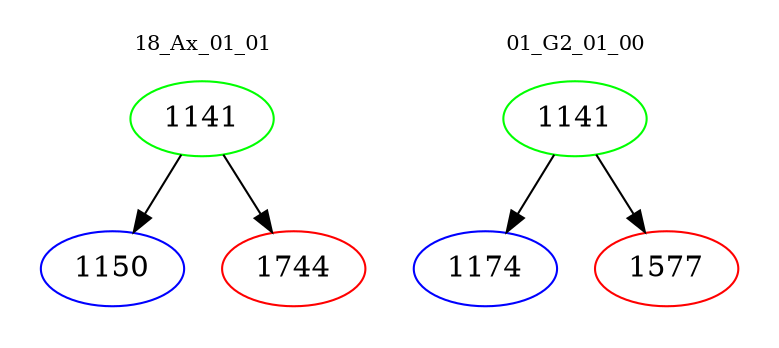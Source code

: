 digraph{
subgraph cluster_0 {
color = white
label = "18_Ax_01_01";
fontsize=10;
T0_1141 [label="1141", color="green"]
T0_1141 -> T0_1150 [color="black"]
T0_1150 [label="1150", color="blue"]
T0_1141 -> T0_1744 [color="black"]
T0_1744 [label="1744", color="red"]
}
subgraph cluster_1 {
color = white
label = "01_G2_01_00";
fontsize=10;
T1_1141 [label="1141", color="green"]
T1_1141 -> T1_1174 [color="black"]
T1_1174 [label="1174", color="blue"]
T1_1141 -> T1_1577 [color="black"]
T1_1577 [label="1577", color="red"]
}
}
